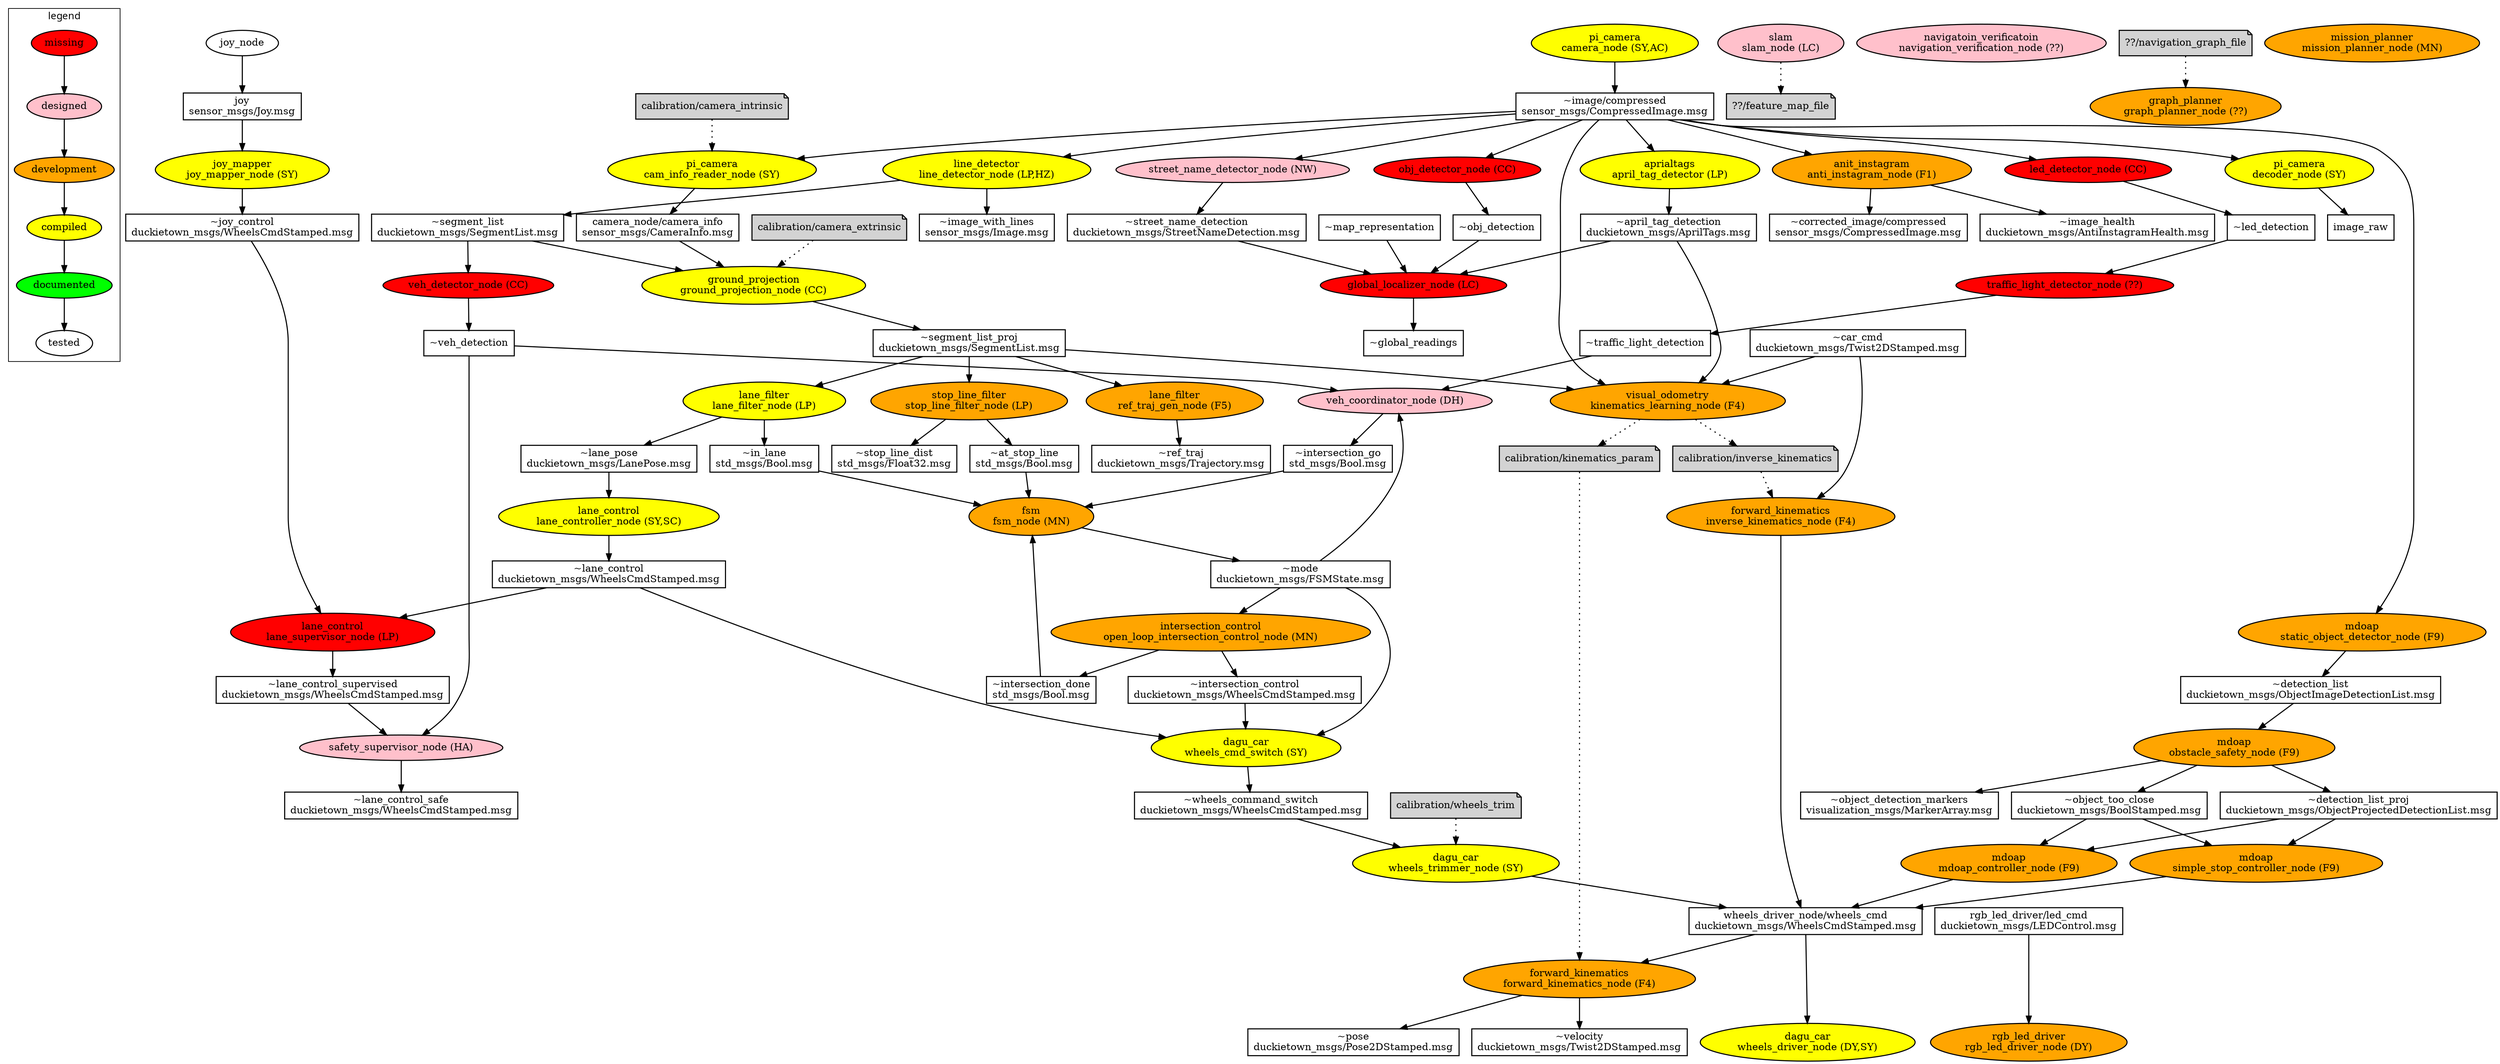 digraph D {
	fontname="sans";
	//rankdir=LR;
	edge [penwidth=1.5]
	node [penwidth=1.5]

	subgraph cluster_legend{
		label="legend"
		// ROS Topics
		//topic_name;
		// ROS Nodes
		node [shape=ellipse,fillcolor=white,style=filled];
		missing [label="missing", fillcolor=red];
		designed [label="designed", fillcolor=pink];
		development [label="development", fillcolor=orange];
		compiled [label="compiled", fillcolor=yellow];
		documented [label="documented", fillcolor=green];
		tested [label="tested", fillcolor=white];
		missing->designed->development->compiled->documented->tested;
	}

	// ==== Nodes Definition ==== //
	node [shape=ellipse,style=filled];
	subgraph node_missing{
		node [fillcolor=red];
		global_localizer[label="global_localizer_node (LC)"];
		//intersection_filter_node[label="intersection_filter_node (LP)"];
		led_detector_node[label="led_detector_node (CC)"];
		obj_detector_node[label="obj_detector_node (CC)"];
		//beeper_driver_node[label="beeper_driver_node (LP)"];
		veh_detector_node[label="veh_detector_node (CC)"];
		traffic_light_detector_node[label="traffic_light_detector_node (??)"];
		lane_supervisor_node[label="lane_control\nlane_supervisor_node (LP)"];
		//coordination_controller[label="coordination_controller (MN?)"];
	}
	subgraph node_designed{
		node [fillcolor=pink];
		street_name_detector_node[label="street_name_detector_node (NW)"];
		safety_supervisor_node[label="safety_supervisor_node (HA)"];
		veh_coordinator_node[label="veh_coordinator_node (DH)"]
		slam_node[label="slam\nslam_node (LC)"];
		navigation_verification_node[label="navigatoin_verificatoin\nnavigation_verification_node (??)"];
	}
	subgraph node_development{
		node [fillcolor=orange];
		open_loop_intersection_control_node[label="intersection_control\nopen_loop_intersection_control_node (MN)"];
		stop_line_filter_node[label="stop_line_filter\nstop_line_filter_node (LP)"];
		rgb_led_driver_node[label="rgb_led_driver\nrgb_led_driver_node (DY)"];
		fsm_node[label="fsm\nfsm_node (MN)"];
		graph_planner_node[label="graph_planner\ngraph_planner_node (??)"];
		mission_planner_node[label="mission_planner\nmission_planner_node (MN)"];
		anti_instagram_node[label="anit_instagram\nanti_instagram_node (F1)"];
		kinematics_learning_node[label="visual_odometry\nkinematics_learning_node (F4)"];
		inverse_kinematics_node[label="forward_kinematics\ninverse_kinematics_node (F4)"];
		forward_kinematics_node[label="forward_kinematics\nforward_kinematics_node (F4)"];

		static_object_detector_node[label="mdoap\nstatic_object_detector_node (F9)"];
		obstacle_safety_node[label="mdoap\nobstacle_safety_node (F9)"];
		simple_stop_controller_node[label="mdoap\nsimple_stop_controller_node (F9)"];
		mdoap_controller_node[label="mdoap\nmdoap_controller_node (F9)"];

		//F5
		ref_traj_gen_node[label="lane_filter\nref_traj_gen_node (F5)"];



	}
	subgraph node_compiled{
		node [fillcolor=yellow];
		wheels_driver_node[label="dagu_car\nwheels_driver_node (DY,SY)"];
		wheels_cmd_switch_node[label="dagu_car\nwheels_cmd_switch (SY)"]
		camera_node[label="pi_camera\ncamera_node (SY,AC)"];
		decoder_node[label="pi_camera\ndecoder_node (SY)"];
		cam_info_reader_node[label="pi_camera\ncam_info_reader_node (SY)"];
		lane_controller_node[label="lane_control\nlane_controller_node (SY,SC)"];
		line_detector_node[label="line_detector\nline_detector_node (LP,HZ)"];
		april_tag_detector[label="aprialtags\napril_tag_detector (LP)"];
		joy_mapper_node[label="joy_mapper\njoy_mapper_node (SY)"];
		ground_projection_node[label="ground_projection\nground_projection_node (CC)"];
		wheels_trimmer[label="dagu_car\nwheels_trimmer_node (SY)"];
		lane_filter_node[label="lane_filter\nlane_filter_node (LP)"]; 
	}
	subgraph node_documented{
		node [fillcolor=green];
	}
	subgraph node_tested{
		node [fillcolor=white];
		joy_node[label="joy_node"];
		//image_proc;
	}

	// === Files Definition ===
	node [shape=note,style=filled];
	subgraph files{
		motion_calibration_file[label="calibration/wheels_trim"];
		extrinsic_calibration_file[label="calibration/camera_extrinsic"];
		intrinsic_calibration_file[label="calibration/camera_intrinsic"];
		navigation_graph_file[label="??/navigation_graph_file"];
		feature_map_file[label="??/feature_map_file"];
		inverse_kinematics_file[label="calibration/inverse_kinematics"];
		kinematics_file[label="calibration/kinematics_param"];
	}



	//subgraph node_test {
		//node[shape=box,fillcolor=red];
		//street_name_detector_node;
		//joy_node;
		//joy_mapper_node;
	//}

	// ==== Topics ====
	node [shape=box,style=filled,fillcolor=white];
	//{rank=same; mission; joy; map_representation;}
	map_representation[label="~map_representation"];
	segment_list[label="~segment_list\nduckietown_msgs/SegmentList.msg"];
	segment_list_proj[label="~segment_list_proj\nduckietown_msgs/SegmentList.msg"];
	image_with_lines[label="~image_with_lines\nsensor_msgs/Image.msg"];
	lane_pose[label="~lane_pose\nduckietown_msgs/LanePose.msg"]; //LaneReading: y, phi, sigma_y, sigma_phi, status
	lane_control[label="~lane_control\nduckietown_msgs/WheelsCmdStamped.msg"];
	lane_control_sup[label="~lane_control_supervised\nduckietown_msgs/WheelsCmdStamped.msg"];
	lane_control_safe[label="~lane_control_safe\nduckietown_msgs/WheelsCmdStamped.msg"];
	april_tag_detection[label="~april_tag_detection\nduckietown_msgs/AprilTags.msg"];
	led_detection[label="~led_detection"];
	veh_detection[label="~veh_detection"];
	traffic_light_detection[label="~traffic_light_detection"];
	//intersection_reading[label="~intersection_reading"];
	obj_detection[label="~obj_detection"];
	global_readings[label="~global_readings"];
	mode[label="~mode\nduckietown_msgs/FSMState.msg"];
	//mission[label="mission"];
	joy_control[label="~joy_control\nduckietown_msgs/WheelsCmdStamped.msg"];
	intersection_control[label="~intersection_control\nduckietown_msgs/WheelsCmdStamped.msg"];
	street_name_detection[label="~street_name_detection\nduckietown_msgs/StreetNameDetection.msg"];
	wheels_command[label="wheels_driver_node/wheels_cmd\nduckietown_msgs/WheelsCmdStamped.msg"];
	wheels_command_switch[label="~wheels_command_switch\nduckietown_msgs/WheelsCmdStamped.msg"];
	camera_info[label="camera_node/camera_info\nsensor_msgs/CameraInfo.msg"];
	image_compressed[label="~image/compressed\nsensor_msgs/CompressedImage.msg"];
	intersection_go[label="~intersection_go\nstd_msgs/Bool.msg"];
	intersection_done[label="~intersection_done\nstd_msgs/Bool.msg"];
	at_stop_line[label="~at_stop_line\nstd_msgs/Bool.msg"];
	in_lane[label="~in_lane\nstd_msgs/Bool.msg"];
	//beep[label="beeper_driver_node/beep"];
	led_cmd[label="rgb_led_driver/led_cmd\nduckietown_msgs/LEDControl.msg"];
	stop_line_dist[label="~stop_line_dist\nstd_msgs/Float32.msg"];
	joy[label="joy\nsensor_msgs/Joy.msg"];

	corrected_image[label="~corrected_image/compressed\nsensor_msgs/CompressedImage.msg"];
	image_health[label="~image_health\nduckietown_msgs/AntiInstagramHealth.msg"];


	forward_kinematics_pose[label="~pose\nduckietown_msgs/Pose2DStamped.msg"];
	forward_kinematics_velocity[label="~velocity\nduckietown_msgs/Twist2DStamped.msg"];
	car_cmd[label="~car_cmd\nduckietown_msgs/Twist2DStamped.msg"]; //No publisher yet


	//F9
	object_image_detection_list[label="~detection_list\nduckietown_msgs/ObjectImageDetectionList.msg"];
	object_too_close[label="~object_too_close\nduckietown_msgs/BoolStamped.msg"];
	object_projected_detection_list[label="~detection_list_proj\nduckietown_msgs/ObjectProjectedDetectionList.msg"];
	object_detection_markers[label="~object_detection_markers\nvisualization_msgs/MarkerArray.msg"];

	//F5
	ref_traj[label="~ref_traj\nduckietown_msgs/Trajectory.msg"];


	{rank=max; wheels_driver_node;rgb_led_driver_node}
	{rank=min; camera_node;joy_node}
	{rank=same;wheels_command;led_cmd}

	// ==== Connections ====


	// fsm_node
	{intersection_go,intersection_done,at_stop_line,in_lane} -> fsm_node;
	fsm_node->mode;
	
	// == open_loop_intersection_control_node == //
	open_loop_intersection_control_node->{intersection_control, intersection_done};
	mode->open_loop_intersection_control_node;	


	// == lane_filter_node == //
	segment_list_proj -> lane_filter_node;
	lane_filter_node -> {lane_pose, in_lane};

	// == stop_line_filter_node == //
	stop_line_filter_node -> {at_stop_line, stop_line_dist};
	segment_list_proj->stop_line_filter_node;

	led_cmd->rgb_led_driver_node;

	// == camera_node == //
	camera_node->image_compressed;

	intrinsic_calibration_file->cam_info_reader_node[style="dotted"];
	image_compressed->cam_info_reader_node;
	cam_info_reader_node->camera_info;
	decoder_node->image_raw;

	// == obj_detector_node == //
	image_compressed -> obj_detector_node;
	obj_detector_node -> obj_detection;
	

	image_compressed->led_detector_node;
	image_compressed->decoder_node;
	image_compressed->april_tag_detector;
	image_compressed->street_name_detector_node;
	
	street_name_detector_node->street_name_detection;
	
	led_detector_node->led_detection;
	led_detection->traffic_light_detector_node;
	segment_list->veh_detector_node;
	veh_detector_node->veh_detection;
	traffic_light_detector_node->traffic_light_detection;
	
	// == line_detector_node == //
	line_detector_node -> {segment_list, image_with_lines};
	image_compressed -> line_detector_node;
	
	obj_detection->global_localizer;
	street_name_detection->global_localizer;
	april_tag_detector->april_tag_detection;
	//april_tag_detection->intersection_filter_node;
	april_tag_detection->global_localizer;
	global_localizer->global_readings;
	//map_reader_node -> map_representation;
	map_representation->global_localizer;
	//map_representation->mission_planner;
	joy_node->joy->joy_mapper_node->joy_control;
	joy_control-> lane_supervisor_node;
	
	// == lane_controller_node == //
	lane_pose->lane_controller_node;
	lane_controller_node->lane_control;
	
	lane_control-> lane_supervisor_node;
	lane_supervisor_node-> lane_control_sup;
	lane_control_sup->safety_supervisor_node;
	safety_supervisor_node->lane_control_safe;
	veh_detection->safety_supervisor_node;
	extrinsic_calibration_file->ground_projection_node[style="dotted"];
	camera_info->ground_projection_node;
	segment_list->ground_projection_node;
	ground_projection_node->segment_list_proj;
	
	// == veh_coordinator_node == //
	{veh_detection,traffic_light_detection,mode} -> veh_coordinator_node;
	veh_coordinator_node->intersection_go;

	// == wheels_cmd_switch_node == //
	{mode, lane_control, intersection_control}->wheels_cmd_switch_node;	
	wheels_cmd_switch_node->wheels_command_switch;
	
	// == wheels_trimmer == //	
	wheels_command_switch->wheels_trimmer;
	motion_calibration_file->wheels_trimmer[style="dotted"]
	wheels_trimmer->wheels_command;

	wheels_command->wheels_driver_node;
	navigation_graph_file->graph_planner_node[style="dotted"];
	slam_node->feature_map_file[style="dotted"];


	// F1
	anti_instagram_node->{corrected_image,image_health};
	image_compressed->anti_instagram_node;

	// F4
	kinematics_learning_node -> {inverse_kinematics_file, kinematics_file}[style=dotted];
	{image_compressed,april_tag_detection,segment_list_proj, car_cmd} -> kinematics_learning_node;

	inverse_kinematics_node -> wheels_command;
	car_cmd -> inverse_kinematics_node;
	inverse_kinematics_file -> inverse_kinematics_node[style="dotted"];

	forward_kinematics_node -> {forward_kinematics_pose,forward_kinematics_velocity};
	kinematics_file -> forward_kinematics_node[style="dotted"];
	wheels_command -> forward_kinematics_node;


	// F9
	image_compressed->static_object_detector_node;
	static_object_detector_node->object_image_detection_list;

	object_image_detection_list -> obstacle_safety_node;
	obstacle_safety_node -> {object_too_close,object_projected_detection_list,object_detection_markers};

	simple_stop_controller_node -> wheels_command;
	{object_projected_detection_list, object_too_close} -> simple_stop_controller_node;
	//TODO: publish to the wheels cmd swtich

	mdoap_controller_node -> wheels_command;
	{object_projected_detection_list, object_too_close} -> mdoap_controller_node;

	//F5
	segment_list_proj -> ref_traj_gen_node;
	ref_traj_gen_node -> ref_traj;


}